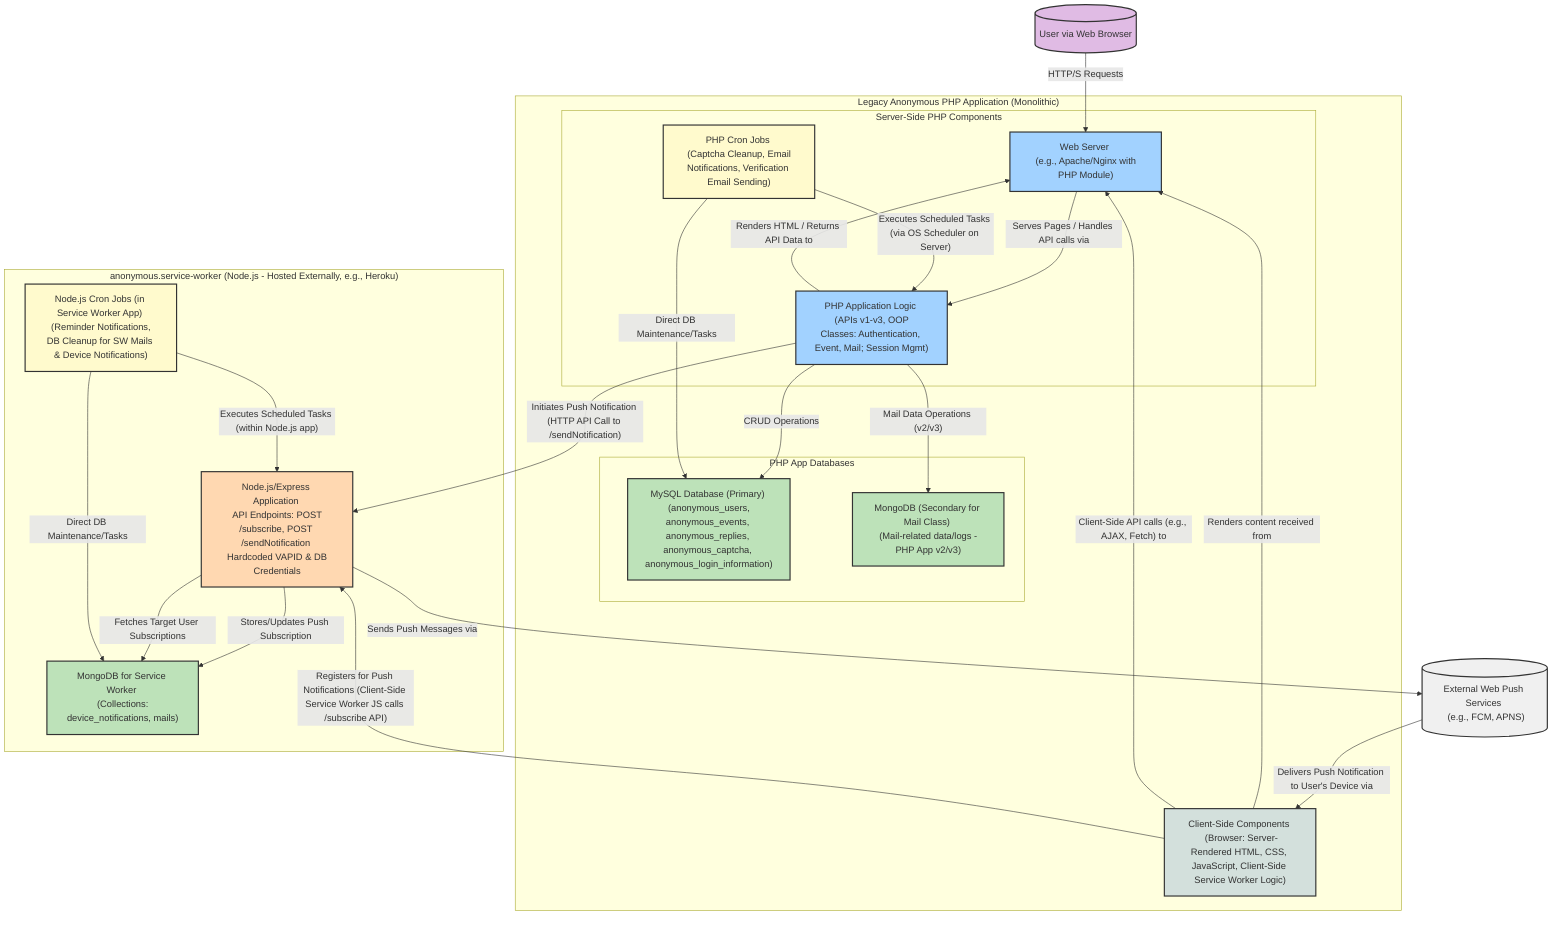 graph TD
    %% Define Actors and External Services
    User[("User via Web Browser")]
    ExternalPushServices[("External Web Push Services <br/> (e.g., FCM, APNS)")]

    %% Main PHP Application Subgraph
    subgraph "Legacy Anonymous PHP Application (Monolithic)"
        direction TB

        %% Client-facing part of the PHP monolith
        BrowserClientUI["Client-Side Components <br/> (Browser: Server-Rendered HTML, CSS, JavaScript, Client-Side Service Worker Logic)"]

        subgraph "Server-Side PHP Components"
            direction TB
            WebServerPHP["Web Server <br/> (e.g., Apache/Nginx with PHP Module)"]
            PHPBackend["PHP Application Logic <br/> (APIs v1-v3, OOP Classes: Authentication, Event, Mail; Session Mgmt)"]
            PHPCronJobs["PHP Cron Jobs <br/> (Captcha Cleanup, Email Notifications, Verification Email Sending)"]
        end

        subgraph "PHP App Databases"
            direction LR
            MySQLDB["MySQL Database (Primary) <br/> (anonymous_users, anonymous_events, anonymous_replies, anonymous_captcha, anonymous_login_information)"]
            MongoDBMail["MongoDB (Secondary for Mail Class) <br/> (Mail-related data/logs - PHP App v2/v3)"]
        end
    end

    %% Anonymous Service Worker Subgraph (Separate Application)
    subgraph "anonymous.service-worker (Node.js - Hosted Externally, e.g., Heroku)"
        direction TB
        AnonymousServiceWorkerApp["Node.js/Express Application <br/> API Endpoints: POST /subscribe, POST /sendNotification <br/> Hardcoded VAPID & DB Credentials"]
        NodeJSCronJobsSW["Node.js Cron Jobs (in Service Worker App) <br/> (Reminder Notifications, DB Cleanup for SW Mails & Device Notifications)"]
        MongoDBServiceWorker["MongoDB for Service Worker <br/> (Collections: device_notifications, mails)"]
    end

    %% --- Interactions ---

    %% User Flow & Main Application Interactions
    User -- "HTTP/S Requests" --> WebServerPHP
    WebServerPHP -- "Serves Pages / Handles API calls via" --> PHPBackend
    PHPBackend -- "Renders HTML / Returns API Data to" --> WebServerPHP
    PHPBackend -- "CRUD Operations" --> MySQLDB
    PHPBackend -- "Mail Data Operations (v2/v3)" --> MongoDBMail
    
    %% Client-Side Logic Interactions
    BrowserClientUI -- "Renders content received from" --> WebServerPHP
    BrowserClientUI -- "Client-Side API calls (e.g., AJAX, Fetch) to" --> WebServerPHP
    
    %% PHP Cron Jobs Interactions
    PHPCronJobs -- "Executes Scheduled Tasks (via OS Scheduler on Server)" --> PHPBackend
    PHPCronJobs -- "Direct DB Maintenance/Tasks" --> MySQLDB

    %% Push Notifications Flow
    %% 1. Subscription
    BrowserClientUI -- "Registers for Push Notifications (Client-Side Service Worker JS calls /subscribe API)" --> AnonymousServiceWorkerApp
    AnonymousServiceWorkerApp -- "Stores/Updates Push Subscription" --> MongoDBServiceWorker
    
    %% 2. Sending Notification (Often triggered by an action in the PHP App)
    PHPBackend -- "Initiates Push Notification (HTTP API Call to /sendNotification)" --> AnonymousServiceWorkerApp
    AnonymousServiceWorkerApp -- "Fetches Target User Subscriptions" --> MongoDBServiceWorker
    AnonymousServiceWorkerApp -- "Sends Push Messages via" --> ExternalPushServices
    ExternalPushServices -- "Delivers Push Notification to User's Device via" --> BrowserClientUI
    %% BrowserClientUI is where the notification is ultimately handled/displayed by the browser/OS

    %% Service Worker Cron Jobs Interactions
    NodeJSCronJobsSW -- "Executes Scheduled Tasks (within Node.js app)" --> AnonymousServiceWorkerApp
    NodeJSCronJobsSW -- "Direct DB Maintenance/Tasks" --> MongoDBServiceWorker

    %% --- Styling (Optional, for better visual distinction) ---
    classDef user fill:#E0BBE4,stroke:#333,stroke-width:2px;
    classDef clientcomp fill:#D3E0DC,stroke:#333,stroke-width:2px;
    classDef servercomp fill:#A2D2FF,stroke:#333,stroke-width:2px;
    classDef db fill:#BDE2B9,stroke:#333,stroke-width:2px;
    classDef cron fill:#FFFACD,stroke:#333,stroke-width:2px;
    classDef external fill:#F0F0F0,stroke:#333,stroke-width:2px;
    classDef service fill:#FFD8B1,stroke:#333,stroke-width:2px;

    class User user;
    class BrowserClientUI clientcomp;
    class WebServerPHP,PHPBackend servercomp;
    class PHPCronJobs,NodeJSCronJobsSW cron;
    class MySQLDB,MongoDBMail,MongoDBServiceWorker db;
    class AnonymousServiceWorkerApp service;
    class ExternalPushServices external;